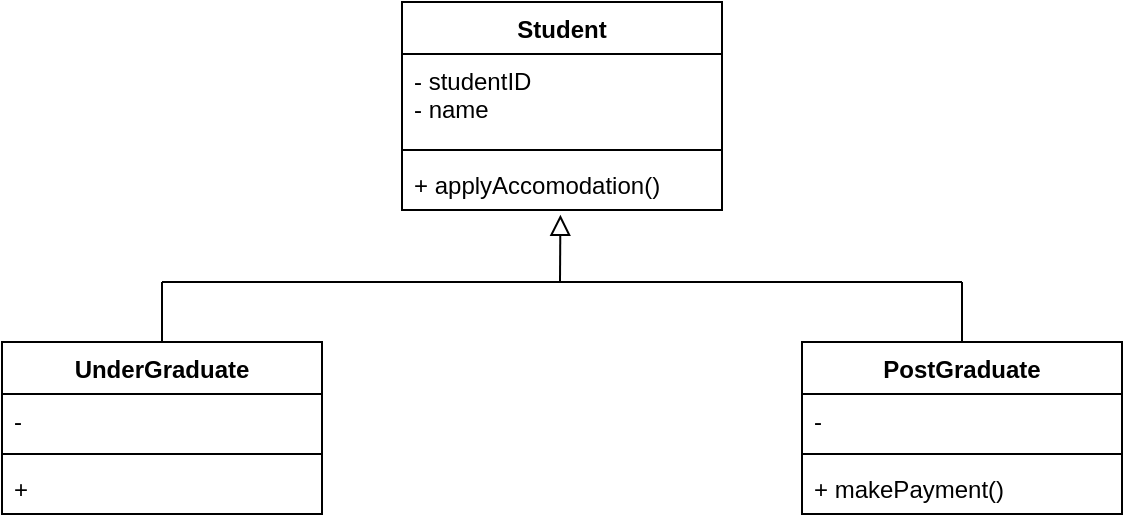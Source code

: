 <mxfile version="24.8.0">
  <diagram name="Page-1" id="zZjtceeM9U22Jan1bLyN">
    <mxGraphModel dx="1050" dy="522" grid="1" gridSize="10" guides="1" tooltips="1" connect="1" arrows="1" fold="1" page="1" pageScale="1" pageWidth="850" pageHeight="1100" math="0" shadow="0">
      <root>
        <mxCell id="0" />
        <mxCell id="1" parent="0" />
        <mxCell id="F5zDTDRYZft2dutmKfap-1" value="Student" style="swimlane;fontStyle=1;align=center;verticalAlign=top;childLayout=stackLayout;horizontal=1;startSize=26;horizontalStack=0;resizeParent=1;resizeParentMax=0;resizeLast=0;collapsible=1;marginBottom=0;whiteSpace=wrap;html=1;" vertex="1" parent="1">
          <mxGeometry x="320" y="150" width="160" height="104" as="geometry" />
        </mxCell>
        <mxCell id="F5zDTDRYZft2dutmKfap-2" value="- studentID&lt;div&gt;- name&lt;/div&gt;" style="text;strokeColor=none;fillColor=none;align=left;verticalAlign=top;spacingLeft=4;spacingRight=4;overflow=hidden;rotatable=0;points=[[0,0.5],[1,0.5]];portConstraint=eastwest;whiteSpace=wrap;html=1;" vertex="1" parent="F5zDTDRYZft2dutmKfap-1">
          <mxGeometry y="26" width="160" height="44" as="geometry" />
        </mxCell>
        <mxCell id="F5zDTDRYZft2dutmKfap-3" value="" style="line;strokeWidth=1;fillColor=none;align=left;verticalAlign=middle;spacingTop=-1;spacingLeft=3;spacingRight=3;rotatable=0;labelPosition=right;points=[];portConstraint=eastwest;strokeColor=inherit;" vertex="1" parent="F5zDTDRYZft2dutmKfap-1">
          <mxGeometry y="70" width="160" height="8" as="geometry" />
        </mxCell>
        <mxCell id="F5zDTDRYZft2dutmKfap-4" value="+ applyAccomodation()" style="text;strokeColor=none;fillColor=none;align=left;verticalAlign=top;spacingLeft=4;spacingRight=4;overflow=hidden;rotatable=0;points=[[0,0.5],[1,0.5]];portConstraint=eastwest;whiteSpace=wrap;html=1;" vertex="1" parent="F5zDTDRYZft2dutmKfap-1">
          <mxGeometry y="78" width="160" height="26" as="geometry" />
        </mxCell>
        <mxCell id="F5zDTDRYZft2dutmKfap-5" value="UnderGraduate" style="swimlane;fontStyle=1;align=center;verticalAlign=top;childLayout=stackLayout;horizontal=1;startSize=26;horizontalStack=0;resizeParent=1;resizeParentMax=0;resizeLast=0;collapsible=1;marginBottom=0;whiteSpace=wrap;html=1;" vertex="1" parent="1">
          <mxGeometry x="120" y="320" width="160" height="86" as="geometry" />
        </mxCell>
        <mxCell id="F5zDTDRYZft2dutmKfap-6" value="-" style="text;strokeColor=none;fillColor=none;align=left;verticalAlign=top;spacingLeft=4;spacingRight=4;overflow=hidden;rotatable=0;points=[[0,0.5],[1,0.5]];portConstraint=eastwest;whiteSpace=wrap;html=1;" vertex="1" parent="F5zDTDRYZft2dutmKfap-5">
          <mxGeometry y="26" width="160" height="26" as="geometry" />
        </mxCell>
        <mxCell id="F5zDTDRYZft2dutmKfap-7" value="" style="line;strokeWidth=1;fillColor=none;align=left;verticalAlign=middle;spacingTop=-1;spacingLeft=3;spacingRight=3;rotatable=0;labelPosition=right;points=[];portConstraint=eastwest;strokeColor=inherit;" vertex="1" parent="F5zDTDRYZft2dutmKfap-5">
          <mxGeometry y="52" width="160" height="8" as="geometry" />
        </mxCell>
        <mxCell id="F5zDTDRYZft2dutmKfap-8" value="+" style="text;strokeColor=none;fillColor=none;align=left;verticalAlign=top;spacingLeft=4;spacingRight=4;overflow=hidden;rotatable=0;points=[[0,0.5],[1,0.5]];portConstraint=eastwest;whiteSpace=wrap;html=1;" vertex="1" parent="F5zDTDRYZft2dutmKfap-5">
          <mxGeometry y="60" width="160" height="26" as="geometry" />
        </mxCell>
        <mxCell id="F5zDTDRYZft2dutmKfap-9" value="PostGraduate" style="swimlane;fontStyle=1;align=center;verticalAlign=top;childLayout=stackLayout;horizontal=1;startSize=26;horizontalStack=0;resizeParent=1;resizeParentMax=0;resizeLast=0;collapsible=1;marginBottom=0;whiteSpace=wrap;html=1;" vertex="1" parent="1">
          <mxGeometry x="520" y="320" width="160" height="86" as="geometry" />
        </mxCell>
        <mxCell id="F5zDTDRYZft2dutmKfap-10" value="-" style="text;strokeColor=none;fillColor=none;align=left;verticalAlign=top;spacingLeft=4;spacingRight=4;overflow=hidden;rotatable=0;points=[[0,0.5],[1,0.5]];portConstraint=eastwest;whiteSpace=wrap;html=1;" vertex="1" parent="F5zDTDRYZft2dutmKfap-9">
          <mxGeometry y="26" width="160" height="26" as="geometry" />
        </mxCell>
        <mxCell id="F5zDTDRYZft2dutmKfap-11" value="" style="line;strokeWidth=1;fillColor=none;align=left;verticalAlign=middle;spacingTop=-1;spacingLeft=3;spacingRight=3;rotatable=0;labelPosition=right;points=[];portConstraint=eastwest;strokeColor=inherit;" vertex="1" parent="F5zDTDRYZft2dutmKfap-9">
          <mxGeometry y="52" width="160" height="8" as="geometry" />
        </mxCell>
        <mxCell id="F5zDTDRYZft2dutmKfap-12" value="+ makePayment()" style="text;strokeColor=none;fillColor=none;align=left;verticalAlign=top;spacingLeft=4;spacingRight=4;overflow=hidden;rotatable=0;points=[[0,0.5],[1,0.5]];portConstraint=eastwest;whiteSpace=wrap;html=1;" vertex="1" parent="F5zDTDRYZft2dutmKfap-9">
          <mxGeometry y="60" width="160" height="26" as="geometry" />
        </mxCell>
        <mxCell id="F5zDTDRYZft2dutmKfap-13" value="" style="endArrow=block;html=1;rounded=0;align=center;verticalAlign=bottom;endFill=0;labelBackgroundColor=none;endSize=8;entryX=0.495;entryY=1.092;entryDx=0;entryDy=0;entryPerimeter=0;" edge="1" parent="1" target="F5zDTDRYZft2dutmKfap-4">
          <mxGeometry relative="1" as="geometry">
            <mxPoint x="399" y="290" as="sourcePoint" />
            <mxPoint x="310" y="250" as="targetPoint" />
          </mxGeometry>
        </mxCell>
        <mxCell id="F5zDTDRYZft2dutmKfap-14" value="" style="resizable=0;html=1;align=center;verticalAlign=top;labelBackgroundColor=none;" connectable="0" vertex="1" parent="F5zDTDRYZft2dutmKfap-13">
          <mxGeometry relative="1" as="geometry" />
        </mxCell>
        <mxCell id="F5zDTDRYZft2dutmKfap-15" value="" style="endArrow=none;html=1;rounded=0;" edge="1" parent="1">
          <mxGeometry width="50" height="50" relative="1" as="geometry">
            <mxPoint x="200" y="290" as="sourcePoint" />
            <mxPoint x="600" y="290" as="targetPoint" />
          </mxGeometry>
        </mxCell>
        <mxCell id="F5zDTDRYZft2dutmKfap-16" value="" style="endArrow=none;html=1;rounded=0;exitX=0.5;exitY=0;exitDx=0;exitDy=0;" edge="1" parent="1" source="F5zDTDRYZft2dutmKfap-5">
          <mxGeometry width="50" height="50" relative="1" as="geometry">
            <mxPoint x="400" y="300" as="sourcePoint" />
            <mxPoint x="200" y="290" as="targetPoint" />
          </mxGeometry>
        </mxCell>
        <mxCell id="F5zDTDRYZft2dutmKfap-17" value="" style="endArrow=none;html=1;rounded=0;exitX=0.5;exitY=0;exitDx=0;exitDy=0;" edge="1" parent="1" source="F5zDTDRYZft2dutmKfap-9">
          <mxGeometry width="50" height="50" relative="1" as="geometry">
            <mxPoint x="400" y="300" as="sourcePoint" />
            <mxPoint x="600" y="290" as="targetPoint" />
          </mxGeometry>
        </mxCell>
      </root>
    </mxGraphModel>
  </diagram>
</mxfile>
